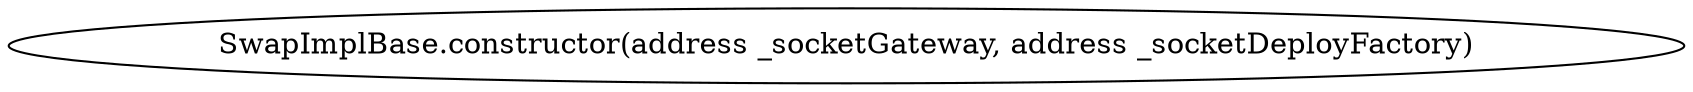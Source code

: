 digraph "" {
	graph [bb="0,0,681.18,36"];
	node [label="\N"];
	"SwapImplBase.constructor(address _socketGateway, address _socketDeployFactory)"	 [height=0.5,
		pos="340.59,18",
		width=9.4608];
}
